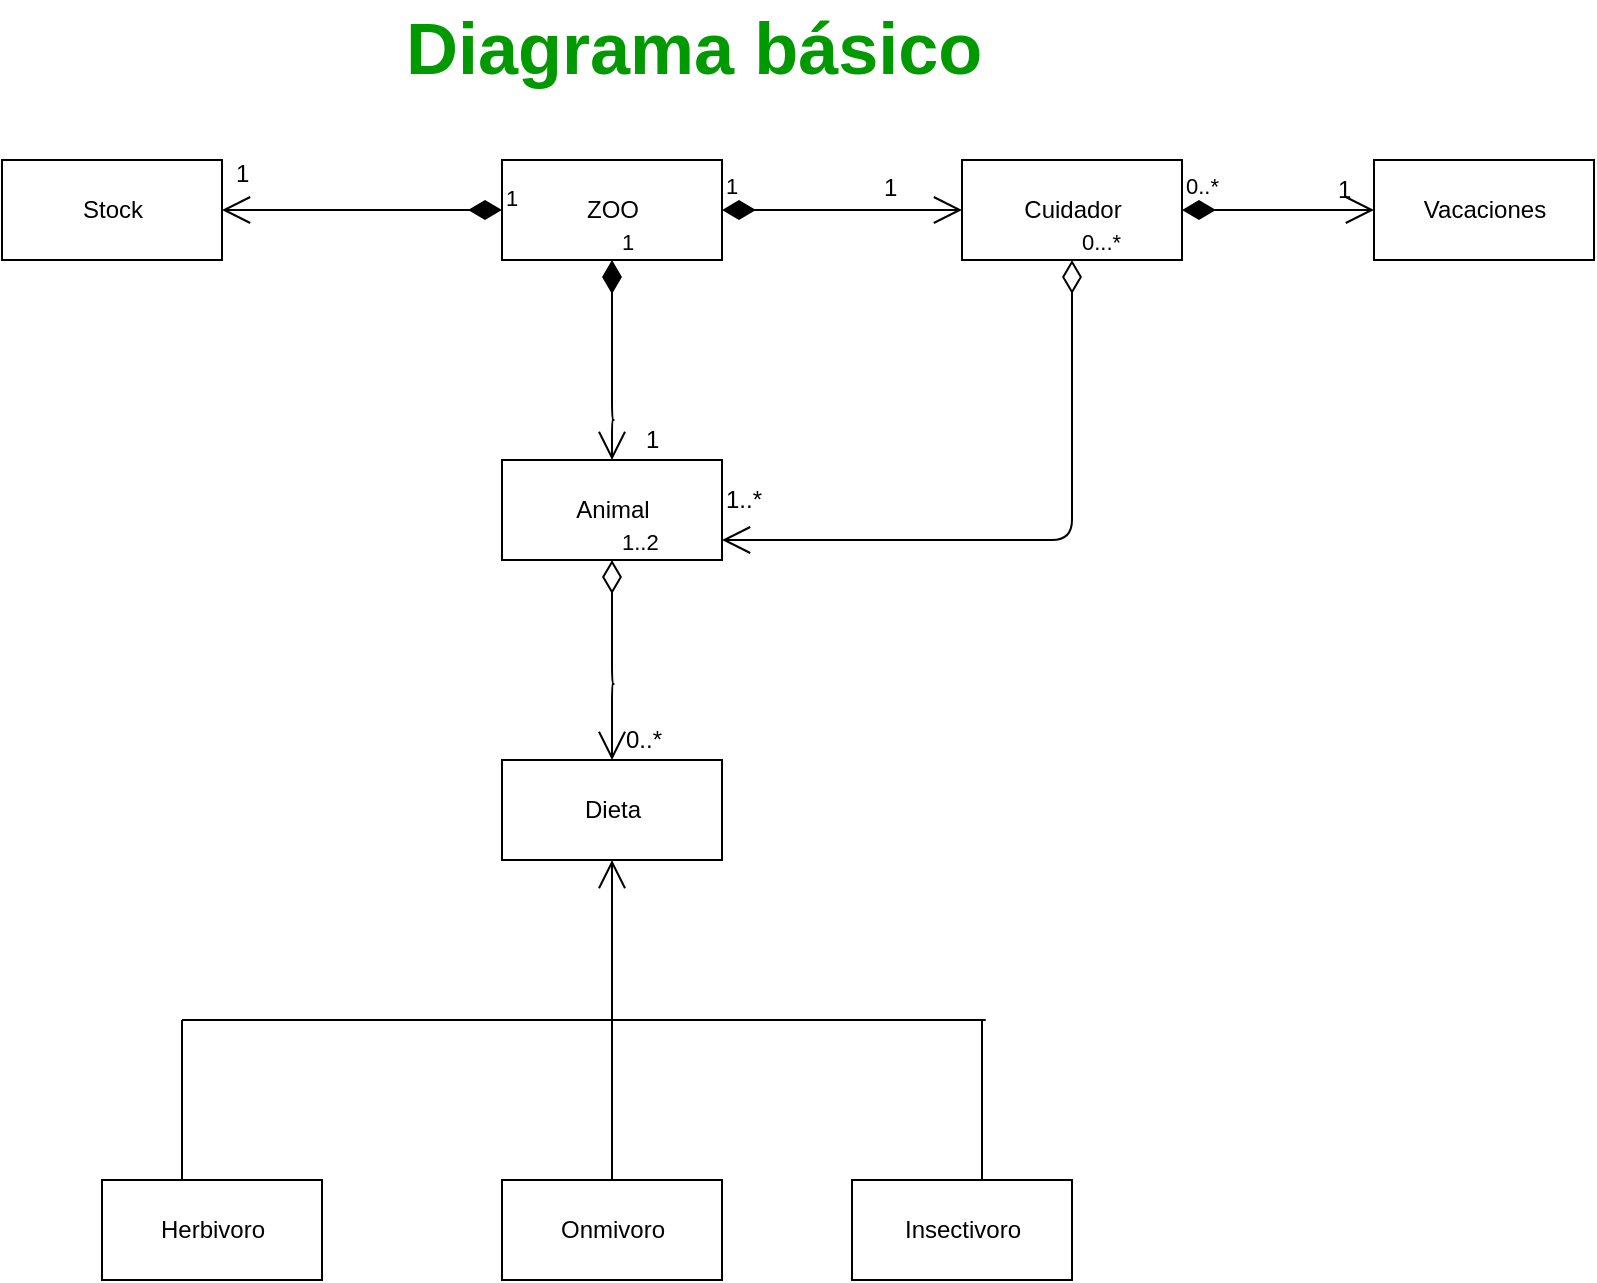 <mxfile version="12.2.4"><diagram id="u66bU54qua1mtsNUKqIM"><mxGraphModel dx="615" dy="265" grid="1" gridSize="10" guides="1" tooltips="1" connect="1" arrows="1" fold="1" page="1" pageScale="1" pageWidth="827" pageHeight="1169" math="0" shadow="0"><root><mxCell id="0"/><mxCell id="1" parent="0"/><mxCell id="2" value="ZOO" style="html=1;" vertex="1" parent="1"><mxGeometry x="280" y="130" width="110" height="50" as="geometry"/></mxCell><mxCell id="3" value="Stock" style="html=1;" vertex="1" parent="1"><mxGeometry x="30" y="130" width="110" height="50" as="geometry"/></mxCell><mxCell id="4" value="Cuidador" style="html=1;" vertex="1" parent="1"><mxGeometry x="510" y="130" width="110" height="50" as="geometry"/></mxCell><mxCell id="7" value="Vacaciones" style="html=1;" vertex="1" parent="1"><mxGeometry x="716" y="130" width="110" height="50" as="geometry"/></mxCell><mxCell id="8" value="Animal" style="html=1;" vertex="1" parent="1"><mxGeometry x="280" y="280" width="110" height="50" as="geometry"/></mxCell><mxCell id="9" value="Dieta" style="html=1;" vertex="1" parent="1"><mxGeometry x="280" y="430" width="110" height="50" as="geometry"/></mxCell><mxCell id="10" value="1" style="endArrow=open;html=1;endSize=12;startArrow=diamondThin;startSize=14;startFill=1;edgeStyle=orthogonalEdgeStyle;align=left;verticalAlign=bottom;exitX=0;exitY=0.5;exitDx=0;exitDy=0;entryX=1;entryY=0.5;entryDx=0;entryDy=0;" edge="1" parent="1" source="2" target="3"><mxGeometry x="-1" y="3" relative="1" as="geometry"><mxPoint x="30" y="500" as="sourcePoint"/><mxPoint x="190" y="500" as="targetPoint"/><Array as="points"/></mxGeometry></mxCell><mxCell id="11" value="1..2" style="endArrow=open;html=1;endSize=12;startArrow=diamondThin;startSize=14;startFill=0;edgeStyle=orthogonalEdgeStyle;align=left;verticalAlign=bottom;exitX=0.5;exitY=1;exitDx=0;exitDy=0;entryX=0.5;entryY=0;entryDx=0;entryDy=0;" edge="1" parent="1" source="8" target="9"><mxGeometry x="-1" y="3" relative="1" as="geometry"><mxPoint x="30" y="500" as="sourcePoint"/><mxPoint x="190" y="500" as="targetPoint"/><Array as="points"><mxPoint x="336" y="392"/><mxPoint x="336" y="392"/></Array></mxGeometry></mxCell><mxCell id="12" value="1" style="endArrow=open;html=1;endSize=12;startArrow=diamondThin;startSize=14;startFill=1;edgeStyle=orthogonalEdgeStyle;align=left;verticalAlign=bottom;exitX=0.5;exitY=1;exitDx=0;exitDy=0;entryX=0.5;entryY=0;entryDx=0;entryDy=0;" edge="1" parent="1" source="2" target="8"><mxGeometry x="-1" y="3" relative="1" as="geometry"><mxPoint x="30" y="500" as="sourcePoint"/><mxPoint x="190" y="500" as="targetPoint"/><Array as="points"><mxPoint x="336" y="260"/><mxPoint x="336" y="260"/></Array></mxGeometry></mxCell><mxCell id="16" value="1" style="endArrow=open;html=1;endSize=12;startArrow=diamondThin;startSize=14;startFill=1;edgeStyle=orthogonalEdgeStyle;align=left;verticalAlign=bottom;exitX=1;exitY=0.5;exitDx=0;exitDy=0;" edge="1" parent="1" source="2"><mxGeometry x="-1" y="3" relative="1" as="geometry"><mxPoint x="400" y="155" as="sourcePoint"/><mxPoint x="510" y="155" as="targetPoint"/><Array as="points"/></mxGeometry></mxCell><mxCell id="17" value="0...*" style="endArrow=open;html=1;endSize=12;startArrow=diamondThin;startSize=14;startFill=0;edgeStyle=orthogonalEdgeStyle;align=left;verticalAlign=bottom;exitX=0.5;exitY=1;exitDx=0;exitDy=0;" edge="1" parent="1" source="4"><mxGeometry x="-1" y="3" relative="1" as="geometry"><mxPoint x="390" y="500" as="sourcePoint"/><mxPoint x="390" y="320" as="targetPoint"/><Array as="points"><mxPoint x="565" y="320"/></Array></mxGeometry></mxCell><mxCell id="18" value="0..*" style="endArrow=open;html=1;endSize=12;startArrow=diamondThin;startSize=14;startFill=1;edgeStyle=orthogonalEdgeStyle;align=left;verticalAlign=bottom;exitX=1;exitY=0.5;exitDx=0;exitDy=0;entryX=0;entryY=0.5;entryDx=0;entryDy=0;" edge="1" parent="1" source="4" target="7"><mxGeometry x="-1" y="3" relative="1" as="geometry"><mxPoint x="440" y="500" as="sourcePoint"/><mxPoint x="600" y="500" as="targetPoint"/></mxGeometry></mxCell><mxCell id="19" value="" style="endArrow=none;html=1;" edge="1" parent="1"><mxGeometry width="50" height="50" relative="1" as="geometry"><mxPoint x="120" y="560" as="sourcePoint"/><mxPoint x="521.852" y="560" as="targetPoint"/></mxGeometry></mxCell><mxCell id="20" value="" style="endArrow=open;endFill=1;endSize=12;html=1;entryX=0.5;entryY=1;entryDx=0;entryDy=0;" edge="1" parent="1" target="9"><mxGeometry width="160" relative="1" as="geometry"><mxPoint x="335" y="640" as="sourcePoint"/><mxPoint x="260" y="580" as="targetPoint"/></mxGeometry></mxCell><mxCell id="21" value="" style="endArrow=none;html=1;" edge="1" parent="1"><mxGeometry width="50" height="50" relative="1" as="geometry"><mxPoint x="120" y="640" as="sourcePoint"/><mxPoint x="120" y="560" as="targetPoint"/></mxGeometry></mxCell><mxCell id="24" value="" style="endArrow=none;html=1;" edge="1" parent="1"><mxGeometry width="50" height="50" relative="1" as="geometry"><mxPoint x="520" y="640" as="sourcePoint"/><mxPoint x="520" y="560" as="targetPoint"/></mxGeometry></mxCell><mxCell id="25" value="Herbivoro" style="html=1;" vertex="1" parent="1"><mxGeometry x="80" y="640" width="110" height="50" as="geometry"/></mxCell><mxCell id="26" value="Onmivoro" style="html=1;" vertex="1" parent="1"><mxGeometry x="280" y="640" width="110" height="50" as="geometry"/></mxCell><mxCell id="27" value="Insectivoro" style="html=1;" vertex="1" parent="1"><mxGeometry x="455" y="640" width="110" height="50" as="geometry"/></mxCell><mxCell id="28" value="1" style="text;html=1;resizable=0;points=[];autosize=1;align=left;verticalAlign=top;spacingTop=-4;" vertex="1" parent="1"><mxGeometry x="145" y="127" width="20" height="20" as="geometry"/></mxCell><mxCell id="29" value="1" style="text;html=1;resizable=0;points=[];autosize=1;align=left;verticalAlign=top;spacingTop=-4;" vertex="1" parent="1"><mxGeometry x="469" y="134" width="20" height="20" as="geometry"/></mxCell><mxCell id="30" value="1" style="text;html=1;resizable=0;points=[];autosize=1;align=left;verticalAlign=top;spacingTop=-4;" vertex="1" parent="1"><mxGeometry x="696" y="135" width="20" height="20" as="geometry"/></mxCell><mxCell id="31" value="1" style="text;html=1;resizable=0;points=[];autosize=1;align=left;verticalAlign=top;spacingTop=-4;" vertex="1" parent="1"><mxGeometry x="350" y="260" width="20" height="20" as="geometry"/></mxCell><mxCell id="32" value="1..*" style="text;html=1;resizable=0;points=[];autosize=1;align=left;verticalAlign=top;spacingTop=-4;" vertex="1" parent="1"><mxGeometry x="390" y="290" width="30" height="20" as="geometry"/></mxCell><mxCell id="33" value="0..*" style="text;html=1;resizable=0;points=[];autosize=1;align=left;verticalAlign=top;spacingTop=-4;" vertex="1" parent="1"><mxGeometry x="340" y="410" width="30" height="20" as="geometry"/></mxCell><mxCell id="35" value="&lt;b&gt;&lt;font color=&quot;#009900&quot; style=&quot;font-size: 36px&quot;&gt;Diagrama básico&lt;/font&gt;&lt;/b&gt;" style="text;html=1;resizable=0;points=[];autosize=1;align=left;verticalAlign=top;spacingTop=-4;" vertex="1" parent="1"><mxGeometry x="230" y="50" width="300" height="20" as="geometry"/></mxCell></root></mxGraphModel></diagram></mxfile>